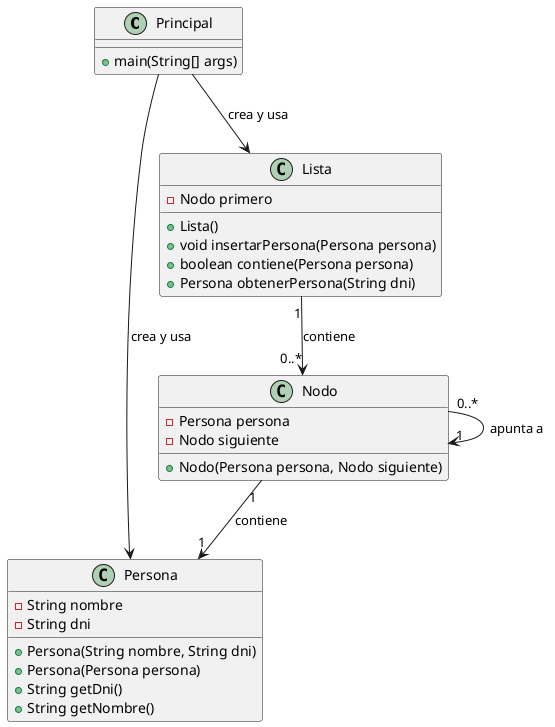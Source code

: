 @startuml

class Principal {
    + main(String[] args)
}

class Persona {
    - String nombre
    - String dni
    + Persona(String nombre, String dni)
    + Persona(Persona persona)
    + String getDni()
    + String getNombre()
}

class Nodo {
    - Persona persona
    - Nodo siguiente
    + Nodo(Persona persona, Nodo siguiente)
}

class Lista {
    - Nodo primero
    + Lista()
    + void insertarPersona(Persona persona)
    + boolean contiene(Persona persona)
    + Persona obtenerPersona(String dni)
}

' Relaciones
Principal --> Persona : "crea y usa"
Principal --> Lista : "crea y usa"
Lista "1" --> "0..*" Nodo : "contiene"
Nodo "1" --> "1" Persona : "contiene"
Nodo "0..*" --> "1" Nodo : "apunta a"

@enduml
